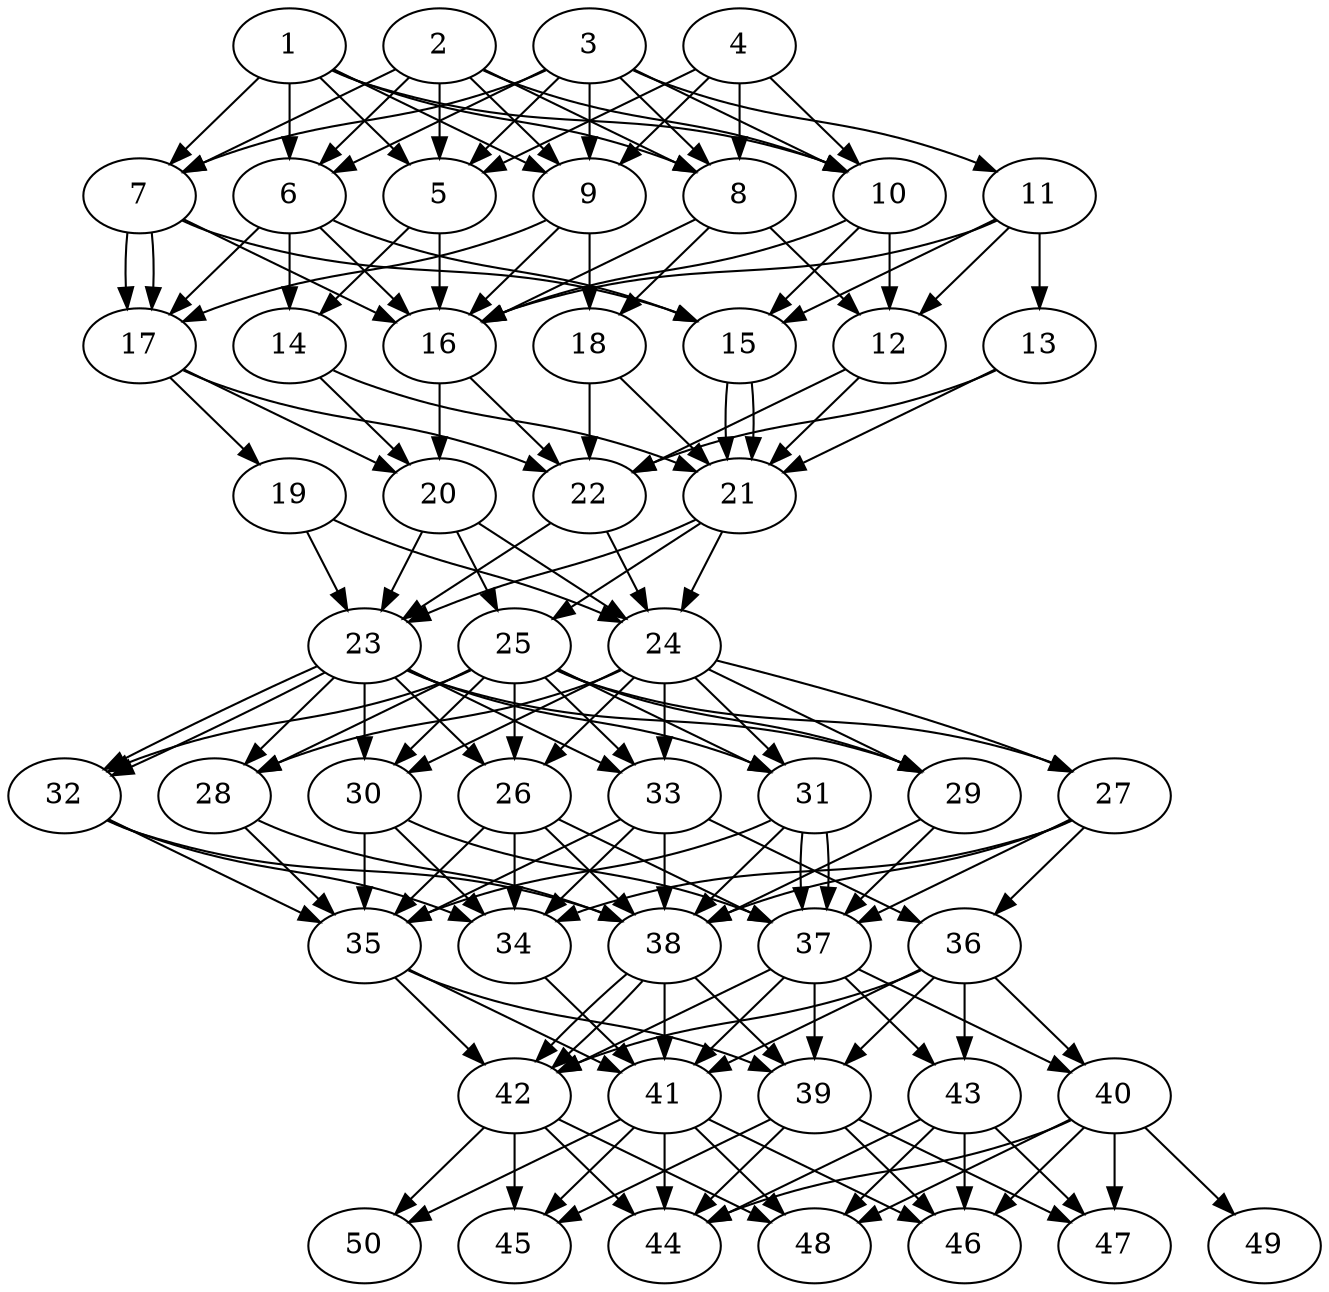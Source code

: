 // DAG automatically generated by daggen at Thu Oct  3 14:07:57 2019
// ./daggen --dot -n 50 --ccr 0.5 --fat 0.5 --regular 0.5 --density 0.9 --mindata 5242880 --maxdata 52428800 
digraph G {
  1 [size="89731072", alpha="0.05", expect_size="44865536"] 
  1 -> 5 [size ="44865536"]
  1 -> 6 [size ="44865536"]
  1 -> 7 [size ="44865536"]
  1 -> 8 [size ="44865536"]
  1 -> 9 [size ="44865536"]
  1 -> 10 [size ="44865536"]
  2 [size="86507520", alpha="0.06", expect_size="43253760"] 
  2 -> 5 [size ="43253760"]
  2 -> 6 [size ="43253760"]
  2 -> 7 [size ="43253760"]
  2 -> 8 [size ="43253760"]
  2 -> 9 [size ="43253760"]
  2 -> 10 [size ="43253760"]
  3 [size="65157120", alpha="0.01", expect_size="32578560"] 
  3 -> 5 [size ="32578560"]
  3 -> 6 [size ="32578560"]
  3 -> 7 [size ="32578560"]
  3 -> 8 [size ="32578560"]
  3 -> 9 [size ="32578560"]
  3 -> 10 [size ="32578560"]
  3 -> 11 [size ="32578560"]
  4 [size="34226176", alpha="0.01", expect_size="17113088"] 
  4 -> 5 [size ="17113088"]
  4 -> 8 [size ="17113088"]
  4 -> 9 [size ="17113088"]
  4 -> 10 [size ="17113088"]
  5 [size="85997568", alpha="0.05", expect_size="42998784"] 
  5 -> 14 [size ="42998784"]
  5 -> 16 [size ="42998784"]
  6 [size="103174144", alpha="0.05", expect_size="51587072"] 
  6 -> 14 [size ="51587072"]
  6 -> 15 [size ="51587072"]
  6 -> 16 [size ="51587072"]
  6 -> 17 [size ="51587072"]
  7 [size="65024000", alpha="0.17", expect_size="32512000"] 
  7 -> 15 [size ="32512000"]
  7 -> 16 [size ="32512000"]
  7 -> 17 [size ="32512000"]
  7 -> 17 [size ="32512000"]
  8 [size="67700736", alpha="0.10", expect_size="33850368"] 
  8 -> 12 [size ="33850368"]
  8 -> 16 [size ="33850368"]
  8 -> 18 [size ="33850368"]
  9 [size="27705344", alpha="0.11", expect_size="13852672"] 
  9 -> 16 [size ="13852672"]
  9 -> 17 [size ="13852672"]
  9 -> 18 [size ="13852672"]
  10 [size="101208064", alpha="0.16", expect_size="50604032"] 
  10 -> 12 [size ="50604032"]
  10 -> 15 [size ="50604032"]
  10 -> 16 [size ="50604032"]
  11 [size="60084224", alpha="0.00", expect_size="30042112"] 
  11 -> 12 [size ="30042112"]
  11 -> 13 [size ="30042112"]
  11 -> 15 [size ="30042112"]
  11 -> 16 [size ="30042112"]
  12 [size="85510144", alpha="0.11", expect_size="42755072"] 
  12 -> 21 [size ="42755072"]
  12 -> 22 [size ="42755072"]
  13 [size="19408896", alpha="0.20", expect_size="9704448"] 
  13 -> 21 [size ="9704448"]
  13 -> 22 [size ="9704448"]
  14 [size="24125440", alpha="0.03", expect_size="12062720"] 
  14 -> 20 [size ="12062720"]
  14 -> 21 [size ="12062720"]
  15 [size="27727872", alpha="0.17", expect_size="13863936"] 
  15 -> 21 [size ="13863936"]
  15 -> 21 [size ="13863936"]
  16 [size="49549312", alpha="0.17", expect_size="24774656"] 
  16 -> 20 [size ="24774656"]
  16 -> 22 [size ="24774656"]
  17 [size="75399168", alpha="0.06", expect_size="37699584"] 
  17 -> 19 [size ="37699584"]
  17 -> 20 [size ="37699584"]
  17 -> 22 [size ="37699584"]
  18 [size="63023104", alpha="0.16", expect_size="31511552"] 
  18 -> 21 [size ="31511552"]
  18 -> 22 [size ="31511552"]
  19 [size="16746496", alpha="0.09", expect_size="8373248"] 
  19 -> 23 [size ="8373248"]
  19 -> 24 [size ="8373248"]
  20 [size="69373952", alpha="0.09", expect_size="34686976"] 
  20 -> 23 [size ="34686976"]
  20 -> 24 [size ="34686976"]
  20 -> 25 [size ="34686976"]
  21 [size="50251776", alpha="0.05", expect_size="25125888"] 
  21 -> 23 [size ="25125888"]
  21 -> 24 [size ="25125888"]
  21 -> 25 [size ="25125888"]
  22 [size="51458048", alpha="0.17", expect_size="25729024"] 
  22 -> 23 [size ="25729024"]
  22 -> 24 [size ="25729024"]
  23 [size="101877760", alpha="0.01", expect_size="50938880"] 
  23 -> 26 [size ="50938880"]
  23 -> 28 [size ="50938880"]
  23 -> 29 [size ="50938880"]
  23 -> 30 [size ="50938880"]
  23 -> 31 [size ="50938880"]
  23 -> 32 [size ="50938880"]
  23 -> 32 [size ="50938880"]
  23 -> 33 [size ="50938880"]
  24 [size="101308416", alpha="0.10", expect_size="50654208"] 
  24 -> 26 [size ="50654208"]
  24 -> 27 [size ="50654208"]
  24 -> 28 [size ="50654208"]
  24 -> 29 [size ="50654208"]
  24 -> 30 [size ="50654208"]
  24 -> 31 [size ="50654208"]
  24 -> 33 [size ="50654208"]
  25 [size="21970944", alpha="0.15", expect_size="10985472"] 
  25 -> 26 [size ="10985472"]
  25 -> 27 [size ="10985472"]
  25 -> 28 [size ="10985472"]
  25 -> 29 [size ="10985472"]
  25 -> 30 [size ="10985472"]
  25 -> 31 [size ="10985472"]
  25 -> 32 [size ="10985472"]
  25 -> 33 [size ="10985472"]
  26 [size="103741440", alpha="0.20", expect_size="51870720"] 
  26 -> 34 [size ="51870720"]
  26 -> 35 [size ="51870720"]
  26 -> 37 [size ="51870720"]
  26 -> 38 [size ="51870720"]
  27 [size="91537408", alpha="0.16", expect_size="45768704"] 
  27 -> 34 [size ="45768704"]
  27 -> 36 [size ="45768704"]
  27 -> 37 [size ="45768704"]
  27 -> 38 [size ="45768704"]
  28 [size="25014272", alpha="0.04", expect_size="12507136"] 
  28 -> 35 [size ="12507136"]
  28 -> 38 [size ="12507136"]
  29 [size="101562368", alpha="0.16", expect_size="50781184"] 
  29 -> 37 [size ="50781184"]
  29 -> 38 [size ="50781184"]
  30 [size="51075072", alpha="0.07", expect_size="25537536"] 
  30 -> 34 [size ="25537536"]
  30 -> 35 [size ="25537536"]
  30 -> 37 [size ="25537536"]
  31 [size="92260352", alpha="0.09", expect_size="46130176"] 
  31 -> 35 [size ="46130176"]
  31 -> 37 [size ="46130176"]
  31 -> 37 [size ="46130176"]
  31 -> 38 [size ="46130176"]
  32 [size="21250048", alpha="0.06", expect_size="10625024"] 
  32 -> 34 [size ="10625024"]
  32 -> 35 [size ="10625024"]
  32 -> 38 [size ="10625024"]
  33 [size="102805504", alpha="0.06", expect_size="51402752"] 
  33 -> 34 [size ="51402752"]
  33 -> 35 [size ="51402752"]
  33 -> 36 [size ="51402752"]
  33 -> 38 [size ="51402752"]
  34 [size="14118912", alpha="0.08", expect_size="7059456"] 
  34 -> 41 [size ="7059456"]
  35 [size="62042112", alpha="0.14", expect_size="31021056"] 
  35 -> 39 [size ="31021056"]
  35 -> 41 [size ="31021056"]
  35 -> 42 [size ="31021056"]
  36 [size="38975488", alpha="0.09", expect_size="19487744"] 
  36 -> 39 [size ="19487744"]
  36 -> 40 [size ="19487744"]
  36 -> 41 [size ="19487744"]
  36 -> 42 [size ="19487744"]
  36 -> 43 [size ="19487744"]
  37 [size="37607424", alpha="0.17", expect_size="18803712"] 
  37 -> 39 [size ="18803712"]
  37 -> 40 [size ="18803712"]
  37 -> 41 [size ="18803712"]
  37 -> 42 [size ="18803712"]
  37 -> 43 [size ="18803712"]
  38 [size="18106368", alpha="0.16", expect_size="9053184"] 
  38 -> 39 [size ="9053184"]
  38 -> 41 [size ="9053184"]
  38 -> 42 [size ="9053184"]
  38 -> 42 [size ="9053184"]
  39 [size="37683200", alpha="0.16", expect_size="18841600"] 
  39 -> 44 [size ="18841600"]
  39 -> 45 [size ="18841600"]
  39 -> 46 [size ="18841600"]
  39 -> 47 [size ="18841600"]
  40 [size="19189760", alpha="0.09", expect_size="9594880"] 
  40 -> 44 [size ="9594880"]
  40 -> 46 [size ="9594880"]
  40 -> 47 [size ="9594880"]
  40 -> 48 [size ="9594880"]
  40 -> 49 [size ="9594880"]
  41 [size="53348352", alpha="0.11", expect_size="26674176"] 
  41 -> 44 [size ="26674176"]
  41 -> 45 [size ="26674176"]
  41 -> 46 [size ="26674176"]
  41 -> 48 [size ="26674176"]
  41 -> 50 [size ="26674176"]
  42 [size="95387648", alpha="0.01", expect_size="47693824"] 
  42 -> 44 [size ="47693824"]
  42 -> 45 [size ="47693824"]
  42 -> 48 [size ="47693824"]
  42 -> 50 [size ="47693824"]
  43 [size="31590400", alpha="0.10", expect_size="15795200"] 
  43 -> 44 [size ="15795200"]
  43 -> 46 [size ="15795200"]
  43 -> 47 [size ="15795200"]
  43 -> 48 [size ="15795200"]
  44 [size="59623424", alpha="0.19", expect_size="29811712"] 
  45 [size="98754560", alpha="0.10", expect_size="49377280"] 
  46 [size="71856128", alpha="0.01", expect_size="35928064"] 
  47 [size="17991680", alpha="0.09", expect_size="8995840"] 
  48 [size="96448512", alpha="0.00", expect_size="48224256"] 
  49 [size="76648448", alpha="0.11", expect_size="38324224"] 
  50 [size="59226112", alpha="0.10", expect_size="29613056"] 
}
